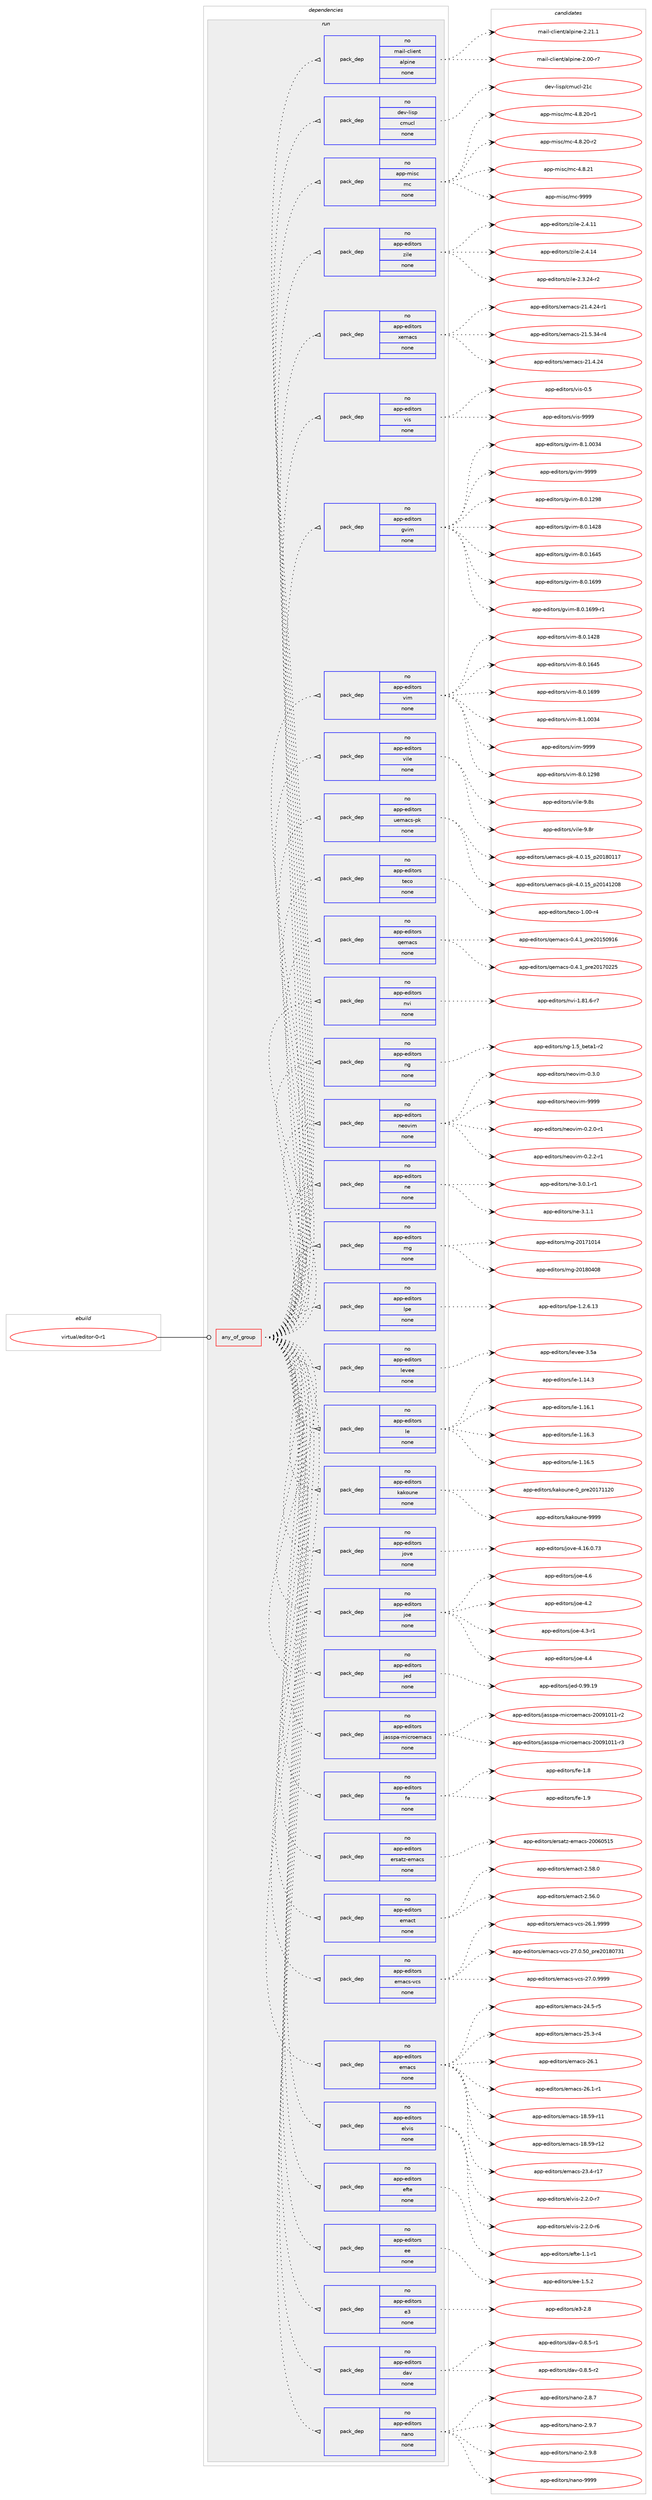 digraph prolog {

# *************
# Graph options
# *************

newrank=true;
concentrate=true;
compound=true;
graph [rankdir=LR,fontname=Helvetica,fontsize=10,ranksep=1.5];#, ranksep=2.5, nodesep=0.2];
edge  [arrowhead=vee];
node  [fontname=Helvetica,fontsize=10];

# **********
# The ebuild
# **********

subgraph cluster_leftcol {
color=gray;
rank=same;
label=<<i>ebuild</i>>;
id [label="virtual/editor-0-r1", color=red, width=4, href="../virtual/editor-0-r1.svg"];
}

# ****************
# The dependencies
# ****************

subgraph cluster_midcol {
color=gray;
label=<<i>dependencies</i>>;
subgraph cluster_compile {
fillcolor="#eeeeee";
style=filled;
label=<<i>compile</i>>;
}
subgraph cluster_compileandrun {
fillcolor="#eeeeee";
style=filled;
label=<<i>compile and run</i>>;
}
subgraph cluster_run {
fillcolor="#eeeeee";
style=filled;
label=<<i>run</i>>;
subgraph any51 {
dependency3139 [label=<<TABLE BORDER="0" CELLBORDER="1" CELLSPACING="0" CELLPADDING="4"><TR><TD CELLPADDING="10">any_of_group</TD></TR></TABLE>>, shape=none, color=red];subgraph pack2599 {
dependency3140 [label=<<TABLE BORDER="0" CELLBORDER="1" CELLSPACING="0" CELLPADDING="4" WIDTH="220"><TR><TD ROWSPAN="6" CELLPADDING="30">pack_dep</TD></TR><TR><TD WIDTH="110">no</TD></TR><TR><TD>app-editors</TD></TR><TR><TD>nano</TD></TR><TR><TD>none</TD></TR><TR><TD></TD></TR></TABLE>>, shape=none, color=blue];
}
dependency3139:e -> dependency3140:w [weight=20,style="dotted",arrowhead="oinv"];
subgraph pack2600 {
dependency3141 [label=<<TABLE BORDER="0" CELLBORDER="1" CELLSPACING="0" CELLPADDING="4" WIDTH="220"><TR><TD ROWSPAN="6" CELLPADDING="30">pack_dep</TD></TR><TR><TD WIDTH="110">no</TD></TR><TR><TD>app-editors</TD></TR><TR><TD>dav</TD></TR><TR><TD>none</TD></TR><TR><TD></TD></TR></TABLE>>, shape=none, color=blue];
}
dependency3139:e -> dependency3141:w [weight=20,style="dotted",arrowhead="oinv"];
subgraph pack2601 {
dependency3142 [label=<<TABLE BORDER="0" CELLBORDER="1" CELLSPACING="0" CELLPADDING="4" WIDTH="220"><TR><TD ROWSPAN="6" CELLPADDING="30">pack_dep</TD></TR><TR><TD WIDTH="110">no</TD></TR><TR><TD>app-editors</TD></TR><TR><TD>e3</TD></TR><TR><TD>none</TD></TR><TR><TD></TD></TR></TABLE>>, shape=none, color=blue];
}
dependency3139:e -> dependency3142:w [weight=20,style="dotted",arrowhead="oinv"];
subgraph pack2602 {
dependency3143 [label=<<TABLE BORDER="0" CELLBORDER="1" CELLSPACING="0" CELLPADDING="4" WIDTH="220"><TR><TD ROWSPAN="6" CELLPADDING="30">pack_dep</TD></TR><TR><TD WIDTH="110">no</TD></TR><TR><TD>app-editors</TD></TR><TR><TD>ee</TD></TR><TR><TD>none</TD></TR><TR><TD></TD></TR></TABLE>>, shape=none, color=blue];
}
dependency3139:e -> dependency3143:w [weight=20,style="dotted",arrowhead="oinv"];
subgraph pack2603 {
dependency3144 [label=<<TABLE BORDER="0" CELLBORDER="1" CELLSPACING="0" CELLPADDING="4" WIDTH="220"><TR><TD ROWSPAN="6" CELLPADDING="30">pack_dep</TD></TR><TR><TD WIDTH="110">no</TD></TR><TR><TD>app-editors</TD></TR><TR><TD>efte</TD></TR><TR><TD>none</TD></TR><TR><TD></TD></TR></TABLE>>, shape=none, color=blue];
}
dependency3139:e -> dependency3144:w [weight=20,style="dotted",arrowhead="oinv"];
subgraph pack2604 {
dependency3145 [label=<<TABLE BORDER="0" CELLBORDER="1" CELLSPACING="0" CELLPADDING="4" WIDTH="220"><TR><TD ROWSPAN="6" CELLPADDING="30">pack_dep</TD></TR><TR><TD WIDTH="110">no</TD></TR><TR><TD>app-editors</TD></TR><TR><TD>elvis</TD></TR><TR><TD>none</TD></TR><TR><TD></TD></TR></TABLE>>, shape=none, color=blue];
}
dependency3139:e -> dependency3145:w [weight=20,style="dotted",arrowhead="oinv"];
subgraph pack2605 {
dependency3146 [label=<<TABLE BORDER="0" CELLBORDER="1" CELLSPACING="0" CELLPADDING="4" WIDTH="220"><TR><TD ROWSPAN="6" CELLPADDING="30">pack_dep</TD></TR><TR><TD WIDTH="110">no</TD></TR><TR><TD>app-editors</TD></TR><TR><TD>emacs</TD></TR><TR><TD>none</TD></TR><TR><TD></TD></TR></TABLE>>, shape=none, color=blue];
}
dependency3139:e -> dependency3146:w [weight=20,style="dotted",arrowhead="oinv"];
subgraph pack2606 {
dependency3147 [label=<<TABLE BORDER="0" CELLBORDER="1" CELLSPACING="0" CELLPADDING="4" WIDTH="220"><TR><TD ROWSPAN="6" CELLPADDING="30">pack_dep</TD></TR><TR><TD WIDTH="110">no</TD></TR><TR><TD>app-editors</TD></TR><TR><TD>emacs-vcs</TD></TR><TR><TD>none</TD></TR><TR><TD></TD></TR></TABLE>>, shape=none, color=blue];
}
dependency3139:e -> dependency3147:w [weight=20,style="dotted",arrowhead="oinv"];
subgraph pack2607 {
dependency3148 [label=<<TABLE BORDER="0" CELLBORDER="1" CELLSPACING="0" CELLPADDING="4" WIDTH="220"><TR><TD ROWSPAN="6" CELLPADDING="30">pack_dep</TD></TR><TR><TD WIDTH="110">no</TD></TR><TR><TD>app-editors</TD></TR><TR><TD>emact</TD></TR><TR><TD>none</TD></TR><TR><TD></TD></TR></TABLE>>, shape=none, color=blue];
}
dependency3139:e -> dependency3148:w [weight=20,style="dotted",arrowhead="oinv"];
subgraph pack2608 {
dependency3149 [label=<<TABLE BORDER="0" CELLBORDER="1" CELLSPACING="0" CELLPADDING="4" WIDTH="220"><TR><TD ROWSPAN="6" CELLPADDING="30">pack_dep</TD></TR><TR><TD WIDTH="110">no</TD></TR><TR><TD>app-editors</TD></TR><TR><TD>ersatz-emacs</TD></TR><TR><TD>none</TD></TR><TR><TD></TD></TR></TABLE>>, shape=none, color=blue];
}
dependency3139:e -> dependency3149:w [weight=20,style="dotted",arrowhead="oinv"];
subgraph pack2609 {
dependency3150 [label=<<TABLE BORDER="0" CELLBORDER="1" CELLSPACING="0" CELLPADDING="4" WIDTH="220"><TR><TD ROWSPAN="6" CELLPADDING="30">pack_dep</TD></TR><TR><TD WIDTH="110">no</TD></TR><TR><TD>app-editors</TD></TR><TR><TD>fe</TD></TR><TR><TD>none</TD></TR><TR><TD></TD></TR></TABLE>>, shape=none, color=blue];
}
dependency3139:e -> dependency3150:w [weight=20,style="dotted",arrowhead="oinv"];
subgraph pack2610 {
dependency3151 [label=<<TABLE BORDER="0" CELLBORDER="1" CELLSPACING="0" CELLPADDING="4" WIDTH="220"><TR><TD ROWSPAN="6" CELLPADDING="30">pack_dep</TD></TR><TR><TD WIDTH="110">no</TD></TR><TR><TD>app-editors</TD></TR><TR><TD>jasspa-microemacs</TD></TR><TR><TD>none</TD></TR><TR><TD></TD></TR></TABLE>>, shape=none, color=blue];
}
dependency3139:e -> dependency3151:w [weight=20,style="dotted",arrowhead="oinv"];
subgraph pack2611 {
dependency3152 [label=<<TABLE BORDER="0" CELLBORDER="1" CELLSPACING="0" CELLPADDING="4" WIDTH="220"><TR><TD ROWSPAN="6" CELLPADDING="30">pack_dep</TD></TR><TR><TD WIDTH="110">no</TD></TR><TR><TD>app-editors</TD></TR><TR><TD>jed</TD></TR><TR><TD>none</TD></TR><TR><TD></TD></TR></TABLE>>, shape=none, color=blue];
}
dependency3139:e -> dependency3152:w [weight=20,style="dotted",arrowhead="oinv"];
subgraph pack2612 {
dependency3153 [label=<<TABLE BORDER="0" CELLBORDER="1" CELLSPACING="0" CELLPADDING="4" WIDTH="220"><TR><TD ROWSPAN="6" CELLPADDING="30">pack_dep</TD></TR><TR><TD WIDTH="110">no</TD></TR><TR><TD>app-editors</TD></TR><TR><TD>joe</TD></TR><TR><TD>none</TD></TR><TR><TD></TD></TR></TABLE>>, shape=none, color=blue];
}
dependency3139:e -> dependency3153:w [weight=20,style="dotted",arrowhead="oinv"];
subgraph pack2613 {
dependency3154 [label=<<TABLE BORDER="0" CELLBORDER="1" CELLSPACING="0" CELLPADDING="4" WIDTH="220"><TR><TD ROWSPAN="6" CELLPADDING="30">pack_dep</TD></TR><TR><TD WIDTH="110">no</TD></TR><TR><TD>app-editors</TD></TR><TR><TD>jove</TD></TR><TR><TD>none</TD></TR><TR><TD></TD></TR></TABLE>>, shape=none, color=blue];
}
dependency3139:e -> dependency3154:w [weight=20,style="dotted",arrowhead="oinv"];
subgraph pack2614 {
dependency3155 [label=<<TABLE BORDER="0" CELLBORDER="1" CELLSPACING="0" CELLPADDING="4" WIDTH="220"><TR><TD ROWSPAN="6" CELLPADDING="30">pack_dep</TD></TR><TR><TD WIDTH="110">no</TD></TR><TR><TD>app-editors</TD></TR><TR><TD>kakoune</TD></TR><TR><TD>none</TD></TR><TR><TD></TD></TR></TABLE>>, shape=none, color=blue];
}
dependency3139:e -> dependency3155:w [weight=20,style="dotted",arrowhead="oinv"];
subgraph pack2615 {
dependency3156 [label=<<TABLE BORDER="0" CELLBORDER="1" CELLSPACING="0" CELLPADDING="4" WIDTH="220"><TR><TD ROWSPAN="6" CELLPADDING="30">pack_dep</TD></TR><TR><TD WIDTH="110">no</TD></TR><TR><TD>app-editors</TD></TR><TR><TD>le</TD></TR><TR><TD>none</TD></TR><TR><TD></TD></TR></TABLE>>, shape=none, color=blue];
}
dependency3139:e -> dependency3156:w [weight=20,style="dotted",arrowhead="oinv"];
subgraph pack2616 {
dependency3157 [label=<<TABLE BORDER="0" CELLBORDER="1" CELLSPACING="0" CELLPADDING="4" WIDTH="220"><TR><TD ROWSPAN="6" CELLPADDING="30">pack_dep</TD></TR><TR><TD WIDTH="110">no</TD></TR><TR><TD>app-editors</TD></TR><TR><TD>levee</TD></TR><TR><TD>none</TD></TR><TR><TD></TD></TR></TABLE>>, shape=none, color=blue];
}
dependency3139:e -> dependency3157:w [weight=20,style="dotted",arrowhead="oinv"];
subgraph pack2617 {
dependency3158 [label=<<TABLE BORDER="0" CELLBORDER="1" CELLSPACING="0" CELLPADDING="4" WIDTH="220"><TR><TD ROWSPAN="6" CELLPADDING="30">pack_dep</TD></TR><TR><TD WIDTH="110">no</TD></TR><TR><TD>app-editors</TD></TR><TR><TD>lpe</TD></TR><TR><TD>none</TD></TR><TR><TD></TD></TR></TABLE>>, shape=none, color=blue];
}
dependency3139:e -> dependency3158:w [weight=20,style="dotted",arrowhead="oinv"];
subgraph pack2618 {
dependency3159 [label=<<TABLE BORDER="0" CELLBORDER="1" CELLSPACING="0" CELLPADDING="4" WIDTH="220"><TR><TD ROWSPAN="6" CELLPADDING="30">pack_dep</TD></TR><TR><TD WIDTH="110">no</TD></TR><TR><TD>app-editors</TD></TR><TR><TD>mg</TD></TR><TR><TD>none</TD></TR><TR><TD></TD></TR></TABLE>>, shape=none, color=blue];
}
dependency3139:e -> dependency3159:w [weight=20,style="dotted",arrowhead="oinv"];
subgraph pack2619 {
dependency3160 [label=<<TABLE BORDER="0" CELLBORDER="1" CELLSPACING="0" CELLPADDING="4" WIDTH="220"><TR><TD ROWSPAN="6" CELLPADDING="30">pack_dep</TD></TR><TR><TD WIDTH="110">no</TD></TR><TR><TD>app-editors</TD></TR><TR><TD>ne</TD></TR><TR><TD>none</TD></TR><TR><TD></TD></TR></TABLE>>, shape=none, color=blue];
}
dependency3139:e -> dependency3160:w [weight=20,style="dotted",arrowhead="oinv"];
subgraph pack2620 {
dependency3161 [label=<<TABLE BORDER="0" CELLBORDER="1" CELLSPACING="0" CELLPADDING="4" WIDTH="220"><TR><TD ROWSPAN="6" CELLPADDING="30">pack_dep</TD></TR><TR><TD WIDTH="110">no</TD></TR><TR><TD>app-editors</TD></TR><TR><TD>neovim</TD></TR><TR><TD>none</TD></TR><TR><TD></TD></TR></TABLE>>, shape=none, color=blue];
}
dependency3139:e -> dependency3161:w [weight=20,style="dotted",arrowhead="oinv"];
subgraph pack2621 {
dependency3162 [label=<<TABLE BORDER="0" CELLBORDER="1" CELLSPACING="0" CELLPADDING="4" WIDTH="220"><TR><TD ROWSPAN="6" CELLPADDING="30">pack_dep</TD></TR><TR><TD WIDTH="110">no</TD></TR><TR><TD>app-editors</TD></TR><TR><TD>ng</TD></TR><TR><TD>none</TD></TR><TR><TD></TD></TR></TABLE>>, shape=none, color=blue];
}
dependency3139:e -> dependency3162:w [weight=20,style="dotted",arrowhead="oinv"];
subgraph pack2622 {
dependency3163 [label=<<TABLE BORDER="0" CELLBORDER="1" CELLSPACING="0" CELLPADDING="4" WIDTH="220"><TR><TD ROWSPAN="6" CELLPADDING="30">pack_dep</TD></TR><TR><TD WIDTH="110">no</TD></TR><TR><TD>app-editors</TD></TR><TR><TD>nvi</TD></TR><TR><TD>none</TD></TR><TR><TD></TD></TR></TABLE>>, shape=none, color=blue];
}
dependency3139:e -> dependency3163:w [weight=20,style="dotted",arrowhead="oinv"];
subgraph pack2623 {
dependency3164 [label=<<TABLE BORDER="0" CELLBORDER="1" CELLSPACING="0" CELLPADDING="4" WIDTH="220"><TR><TD ROWSPAN="6" CELLPADDING="30">pack_dep</TD></TR><TR><TD WIDTH="110">no</TD></TR><TR><TD>app-editors</TD></TR><TR><TD>qemacs</TD></TR><TR><TD>none</TD></TR><TR><TD></TD></TR></TABLE>>, shape=none, color=blue];
}
dependency3139:e -> dependency3164:w [weight=20,style="dotted",arrowhead="oinv"];
subgraph pack2624 {
dependency3165 [label=<<TABLE BORDER="0" CELLBORDER="1" CELLSPACING="0" CELLPADDING="4" WIDTH="220"><TR><TD ROWSPAN="6" CELLPADDING="30">pack_dep</TD></TR><TR><TD WIDTH="110">no</TD></TR><TR><TD>app-editors</TD></TR><TR><TD>teco</TD></TR><TR><TD>none</TD></TR><TR><TD></TD></TR></TABLE>>, shape=none, color=blue];
}
dependency3139:e -> dependency3165:w [weight=20,style="dotted",arrowhead="oinv"];
subgraph pack2625 {
dependency3166 [label=<<TABLE BORDER="0" CELLBORDER="1" CELLSPACING="0" CELLPADDING="4" WIDTH="220"><TR><TD ROWSPAN="6" CELLPADDING="30">pack_dep</TD></TR><TR><TD WIDTH="110">no</TD></TR><TR><TD>app-editors</TD></TR><TR><TD>uemacs-pk</TD></TR><TR><TD>none</TD></TR><TR><TD></TD></TR></TABLE>>, shape=none, color=blue];
}
dependency3139:e -> dependency3166:w [weight=20,style="dotted",arrowhead="oinv"];
subgraph pack2626 {
dependency3167 [label=<<TABLE BORDER="0" CELLBORDER="1" CELLSPACING="0" CELLPADDING="4" WIDTH="220"><TR><TD ROWSPAN="6" CELLPADDING="30">pack_dep</TD></TR><TR><TD WIDTH="110">no</TD></TR><TR><TD>app-editors</TD></TR><TR><TD>vile</TD></TR><TR><TD>none</TD></TR><TR><TD></TD></TR></TABLE>>, shape=none, color=blue];
}
dependency3139:e -> dependency3167:w [weight=20,style="dotted",arrowhead="oinv"];
subgraph pack2627 {
dependency3168 [label=<<TABLE BORDER="0" CELLBORDER="1" CELLSPACING="0" CELLPADDING="4" WIDTH="220"><TR><TD ROWSPAN="6" CELLPADDING="30">pack_dep</TD></TR><TR><TD WIDTH="110">no</TD></TR><TR><TD>app-editors</TD></TR><TR><TD>vim</TD></TR><TR><TD>none</TD></TR><TR><TD></TD></TR></TABLE>>, shape=none, color=blue];
}
dependency3139:e -> dependency3168:w [weight=20,style="dotted",arrowhead="oinv"];
subgraph pack2628 {
dependency3169 [label=<<TABLE BORDER="0" CELLBORDER="1" CELLSPACING="0" CELLPADDING="4" WIDTH="220"><TR><TD ROWSPAN="6" CELLPADDING="30">pack_dep</TD></TR><TR><TD WIDTH="110">no</TD></TR><TR><TD>app-editors</TD></TR><TR><TD>gvim</TD></TR><TR><TD>none</TD></TR><TR><TD></TD></TR></TABLE>>, shape=none, color=blue];
}
dependency3139:e -> dependency3169:w [weight=20,style="dotted",arrowhead="oinv"];
subgraph pack2629 {
dependency3170 [label=<<TABLE BORDER="0" CELLBORDER="1" CELLSPACING="0" CELLPADDING="4" WIDTH="220"><TR><TD ROWSPAN="6" CELLPADDING="30">pack_dep</TD></TR><TR><TD WIDTH="110">no</TD></TR><TR><TD>app-editors</TD></TR><TR><TD>vis</TD></TR><TR><TD>none</TD></TR><TR><TD></TD></TR></TABLE>>, shape=none, color=blue];
}
dependency3139:e -> dependency3170:w [weight=20,style="dotted",arrowhead="oinv"];
subgraph pack2630 {
dependency3171 [label=<<TABLE BORDER="0" CELLBORDER="1" CELLSPACING="0" CELLPADDING="4" WIDTH="220"><TR><TD ROWSPAN="6" CELLPADDING="30">pack_dep</TD></TR><TR><TD WIDTH="110">no</TD></TR><TR><TD>app-editors</TD></TR><TR><TD>xemacs</TD></TR><TR><TD>none</TD></TR><TR><TD></TD></TR></TABLE>>, shape=none, color=blue];
}
dependency3139:e -> dependency3171:w [weight=20,style="dotted",arrowhead="oinv"];
subgraph pack2631 {
dependency3172 [label=<<TABLE BORDER="0" CELLBORDER="1" CELLSPACING="0" CELLPADDING="4" WIDTH="220"><TR><TD ROWSPAN="6" CELLPADDING="30">pack_dep</TD></TR><TR><TD WIDTH="110">no</TD></TR><TR><TD>app-editors</TD></TR><TR><TD>zile</TD></TR><TR><TD>none</TD></TR><TR><TD></TD></TR></TABLE>>, shape=none, color=blue];
}
dependency3139:e -> dependency3172:w [weight=20,style="dotted",arrowhead="oinv"];
subgraph pack2632 {
dependency3173 [label=<<TABLE BORDER="0" CELLBORDER="1" CELLSPACING="0" CELLPADDING="4" WIDTH="220"><TR><TD ROWSPAN="6" CELLPADDING="30">pack_dep</TD></TR><TR><TD WIDTH="110">no</TD></TR><TR><TD>app-misc</TD></TR><TR><TD>mc</TD></TR><TR><TD>none</TD></TR><TR><TD></TD></TR></TABLE>>, shape=none, color=blue];
}
dependency3139:e -> dependency3173:w [weight=20,style="dotted",arrowhead="oinv"];
subgraph pack2633 {
dependency3174 [label=<<TABLE BORDER="0" CELLBORDER="1" CELLSPACING="0" CELLPADDING="4" WIDTH="220"><TR><TD ROWSPAN="6" CELLPADDING="30">pack_dep</TD></TR><TR><TD WIDTH="110">no</TD></TR><TR><TD>dev-lisp</TD></TR><TR><TD>cmucl</TD></TR><TR><TD>none</TD></TR><TR><TD></TD></TR></TABLE>>, shape=none, color=blue];
}
dependency3139:e -> dependency3174:w [weight=20,style="dotted",arrowhead="oinv"];
subgraph pack2634 {
dependency3175 [label=<<TABLE BORDER="0" CELLBORDER="1" CELLSPACING="0" CELLPADDING="4" WIDTH="220"><TR><TD ROWSPAN="6" CELLPADDING="30">pack_dep</TD></TR><TR><TD WIDTH="110">no</TD></TR><TR><TD>mail-client</TD></TR><TR><TD>alpine</TD></TR><TR><TD>none</TD></TR><TR><TD></TD></TR></TABLE>>, shape=none, color=blue];
}
dependency3139:e -> dependency3175:w [weight=20,style="dotted",arrowhead="oinv"];
}
id:e -> dependency3139:w [weight=20,style="solid",arrowhead="odot"];
}
}

# **************
# The candidates
# **************

subgraph cluster_choices {
rank=same;
color=gray;
label=<<i>candidates</i>>;

subgraph choice2599 {
color=black;
nodesep=1;
choice97112112451011001051161111141154711097110111455046564655 [label="app-editors/nano-2.8.7", color=red, width=4,href="../app-editors/nano-2.8.7.svg"];
choice97112112451011001051161111141154711097110111455046574655 [label="app-editors/nano-2.9.7", color=red, width=4,href="../app-editors/nano-2.9.7.svg"];
choice97112112451011001051161111141154711097110111455046574656 [label="app-editors/nano-2.9.8", color=red, width=4,href="../app-editors/nano-2.9.8.svg"];
choice971121124510110010511611111411547110971101114557575757 [label="app-editors/nano-9999", color=red, width=4,href="../app-editors/nano-9999.svg"];
dependency3140:e -> choice97112112451011001051161111141154711097110111455046564655:w [style=dotted,weight="100"];
dependency3140:e -> choice97112112451011001051161111141154711097110111455046574655:w [style=dotted,weight="100"];
dependency3140:e -> choice97112112451011001051161111141154711097110111455046574656:w [style=dotted,weight="100"];
dependency3140:e -> choice971121124510110010511611111411547110971101114557575757:w [style=dotted,weight="100"];
}
subgraph choice2600 {
color=black;
nodesep=1;
choice971121124510110010511611111411547100971184548465646534511449 [label="app-editors/dav-0.8.5-r1", color=red, width=4,href="../app-editors/dav-0.8.5-r1.svg"];
choice971121124510110010511611111411547100971184548465646534511450 [label="app-editors/dav-0.8.5-r2", color=red, width=4,href="../app-editors/dav-0.8.5-r2.svg"];
dependency3141:e -> choice971121124510110010511611111411547100971184548465646534511449:w [style=dotted,weight="100"];
dependency3141:e -> choice971121124510110010511611111411547100971184548465646534511450:w [style=dotted,weight="100"];
}
subgraph choice2601 {
color=black;
nodesep=1;
choice9711211245101100105116111114115471015145504656 [label="app-editors/e3-2.8", color=red, width=4,href="../app-editors/e3-2.8.svg"];
dependency3142:e -> choice9711211245101100105116111114115471015145504656:w [style=dotted,weight="100"];
}
subgraph choice2602 {
color=black;
nodesep=1;
choice971121124510110010511611111411547101101454946534650 [label="app-editors/ee-1.5.2", color=red, width=4,href="../app-editors/ee-1.5.2.svg"];
dependency3143:e -> choice971121124510110010511611111411547101101454946534650:w [style=dotted,weight="100"];
}
subgraph choice2603 {
color=black;
nodesep=1;
choice971121124510110010511611111411547101102116101454946494511449 [label="app-editors/efte-1.1-r1", color=red, width=4,href="../app-editors/efte-1.1-r1.svg"];
dependency3144:e -> choice971121124510110010511611111411547101102116101454946494511449:w [style=dotted,weight="100"];
}
subgraph choice2604 {
color=black;
nodesep=1;
choice9711211245101100105116111114115471011081181051154550465046484511454 [label="app-editors/elvis-2.2.0-r6", color=red, width=4,href="../app-editors/elvis-2.2.0-r6.svg"];
choice9711211245101100105116111114115471011081181051154550465046484511455 [label="app-editors/elvis-2.2.0-r7", color=red, width=4,href="../app-editors/elvis-2.2.0-r7.svg"];
dependency3145:e -> choice9711211245101100105116111114115471011081181051154550465046484511454:w [style=dotted,weight="100"];
dependency3145:e -> choice9711211245101100105116111114115471011081181051154550465046484511455:w [style=dotted,weight="100"];
}
subgraph choice2605 {
color=black;
nodesep=1;
choice9711211245101100105116111114115471011099799115454956465357451144949 [label="app-editors/emacs-18.59-r11", color=red, width=4,href="../app-editors/emacs-18.59-r11.svg"];
choice9711211245101100105116111114115471011099799115454956465357451144950 [label="app-editors/emacs-18.59-r12", color=red, width=4,href="../app-editors/emacs-18.59-r12.svg"];
choice97112112451011001051161111141154710110997991154550514652451144955 [label="app-editors/emacs-23.4-r17", color=red, width=4,href="../app-editors/emacs-23.4-r17.svg"];
choice971121124510110010511611111411547101109979911545505246534511453 [label="app-editors/emacs-24.5-r5", color=red, width=4,href="../app-editors/emacs-24.5-r5.svg"];
choice971121124510110010511611111411547101109979911545505346514511452 [label="app-editors/emacs-25.3-r4", color=red, width=4,href="../app-editors/emacs-25.3-r4.svg"];
choice97112112451011001051161111141154710110997991154550544649 [label="app-editors/emacs-26.1", color=red, width=4,href="../app-editors/emacs-26.1.svg"];
choice971121124510110010511611111411547101109979911545505446494511449 [label="app-editors/emacs-26.1-r1", color=red, width=4,href="../app-editors/emacs-26.1-r1.svg"];
dependency3146:e -> choice9711211245101100105116111114115471011099799115454956465357451144949:w [style=dotted,weight="100"];
dependency3146:e -> choice9711211245101100105116111114115471011099799115454956465357451144950:w [style=dotted,weight="100"];
dependency3146:e -> choice97112112451011001051161111141154710110997991154550514652451144955:w [style=dotted,weight="100"];
dependency3146:e -> choice971121124510110010511611111411547101109979911545505246534511453:w [style=dotted,weight="100"];
dependency3146:e -> choice971121124510110010511611111411547101109979911545505346514511452:w [style=dotted,weight="100"];
dependency3146:e -> choice97112112451011001051161111141154710110997991154550544649:w [style=dotted,weight="100"];
dependency3146:e -> choice971121124510110010511611111411547101109979911545505446494511449:w [style=dotted,weight="100"];
}
subgraph choice2606 {
color=black;
nodesep=1;
choice9711211245101100105116111114115471011099799115451189911545505446494657575757 [label="app-editors/emacs-vcs-26.1.9999", color=red, width=4,href="../app-editors/emacs-vcs-26.1.9999.svg"];
choice971121124510110010511611111411547101109979911545118991154550554648465348951121141015048495648555149 [label="app-editors/emacs-vcs-27.0.50_pre20180731", color=red, width=4,href="../app-editors/emacs-vcs-27.0.50_pre20180731.svg"];
choice9711211245101100105116111114115471011099799115451189911545505546484657575757 [label="app-editors/emacs-vcs-27.0.9999", color=red, width=4,href="../app-editors/emacs-vcs-27.0.9999.svg"];
dependency3147:e -> choice9711211245101100105116111114115471011099799115451189911545505446494657575757:w [style=dotted,weight="100"];
dependency3147:e -> choice971121124510110010511611111411547101109979911545118991154550554648465348951121141015048495648555149:w [style=dotted,weight="100"];
dependency3147:e -> choice9711211245101100105116111114115471011099799115451189911545505546484657575757:w [style=dotted,weight="100"];
}
subgraph choice2607 {
color=black;
nodesep=1;
choice971121124510110010511611111411547101109979911645504653544648 [label="app-editors/emact-2.56.0", color=red, width=4,href="../app-editors/emact-2.56.0.svg"];
choice971121124510110010511611111411547101109979911645504653564648 [label="app-editors/emact-2.58.0", color=red, width=4,href="../app-editors/emact-2.58.0.svg"];
dependency3148:e -> choice971121124510110010511611111411547101109979911645504653544648:w [style=dotted,weight="100"];
dependency3148:e -> choice971121124510110010511611111411547101109979911645504653564648:w [style=dotted,weight="100"];
}
subgraph choice2608 {
color=black;
nodesep=1;
choice97112112451011001051161111141154710111411597116122451011099799115455048485448534953 [label="app-editors/ersatz-emacs-20060515", color=red, width=4,href="../app-editors/ersatz-emacs-20060515.svg"];
dependency3149:e -> choice97112112451011001051161111141154710111411597116122451011099799115455048485448534953:w [style=dotted,weight="100"];
}
subgraph choice2609 {
color=black;
nodesep=1;
choice97112112451011001051161111141154710210145494656 [label="app-editors/fe-1.8", color=red, width=4,href="../app-editors/fe-1.8.svg"];
choice97112112451011001051161111141154710210145494657 [label="app-editors/fe-1.9", color=red, width=4,href="../app-editors/fe-1.9.svg"];
dependency3150:e -> choice97112112451011001051161111141154710210145494656:w [style=dotted,weight="100"];
dependency3150:e -> choice97112112451011001051161111141154710210145494657:w [style=dotted,weight="100"];
}
subgraph choice2610 {
color=black;
nodesep=1;
choice9711211245101100105116111114115471069711511511297451091059911411110110997991154550484857494849494511450 [label="app-editors/jasspa-microemacs-20091011-r2", color=red, width=4,href="../app-editors/jasspa-microemacs-20091011-r2.svg"];
choice9711211245101100105116111114115471069711511511297451091059911411110110997991154550484857494849494511451 [label="app-editors/jasspa-microemacs-20091011-r3", color=red, width=4,href="../app-editors/jasspa-microemacs-20091011-r3.svg"];
dependency3151:e -> choice9711211245101100105116111114115471069711511511297451091059911411110110997991154550484857494849494511450:w [style=dotted,weight="100"];
dependency3151:e -> choice9711211245101100105116111114115471069711511511297451091059911411110110997991154550484857494849494511451:w [style=dotted,weight="100"];
}
subgraph choice2611 {
color=black;
nodesep=1;
choice9711211245101100105116111114115471061011004548465757464957 [label="app-editors/jed-0.99.19", color=red, width=4,href="../app-editors/jed-0.99.19.svg"];
dependency3152:e -> choice9711211245101100105116111114115471061011004548465757464957:w [style=dotted,weight="100"];
}
subgraph choice2612 {
color=black;
nodesep=1;
choice97112112451011001051161111141154710611110145524650 [label="app-editors/joe-4.2", color=red, width=4,href="../app-editors/joe-4.2.svg"];
choice971121124510110010511611111411547106111101455246514511449 [label="app-editors/joe-4.3-r1", color=red, width=4,href="../app-editors/joe-4.3-r1.svg"];
choice97112112451011001051161111141154710611110145524652 [label="app-editors/joe-4.4", color=red, width=4,href="../app-editors/joe-4.4.svg"];
choice97112112451011001051161111141154710611110145524654 [label="app-editors/joe-4.6", color=red, width=4,href="../app-editors/joe-4.6.svg"];
dependency3153:e -> choice97112112451011001051161111141154710611110145524650:w [style=dotted,weight="100"];
dependency3153:e -> choice971121124510110010511611111411547106111101455246514511449:w [style=dotted,weight="100"];
dependency3153:e -> choice97112112451011001051161111141154710611110145524652:w [style=dotted,weight="100"];
dependency3153:e -> choice97112112451011001051161111141154710611110145524654:w [style=dotted,weight="100"];
}
subgraph choice2613 {
color=black;
nodesep=1;
choice97112112451011001051161111141154710611111810145524649544648465551 [label="app-editors/jove-4.16.0.73", color=red, width=4,href="../app-editors/jove-4.16.0.73.svg"];
dependency3154:e -> choice97112112451011001051161111141154710611111810145524649544648465551:w [style=dotted,weight="100"];
}
subgraph choice2614 {
color=black;
nodesep=1;
choice971121124510110010511611111411547107971071111171101014548951121141015048495549495048 [label="app-editors/kakoune-0_pre20171120", color=red, width=4,href="../app-editors/kakoune-0_pre20171120.svg"];
choice971121124510110010511611111411547107971071111171101014557575757 [label="app-editors/kakoune-9999", color=red, width=4,href="../app-editors/kakoune-9999.svg"];
dependency3155:e -> choice971121124510110010511611111411547107971071111171101014548951121141015048495549495048:w [style=dotted,weight="100"];
dependency3155:e -> choice971121124510110010511611111411547107971071111171101014557575757:w [style=dotted,weight="100"];
}
subgraph choice2615 {
color=black;
nodesep=1;
choice97112112451011001051161111141154710810145494649524651 [label="app-editors/le-1.14.3", color=red, width=4,href="../app-editors/le-1.14.3.svg"];
choice97112112451011001051161111141154710810145494649544649 [label="app-editors/le-1.16.1", color=red, width=4,href="../app-editors/le-1.16.1.svg"];
choice97112112451011001051161111141154710810145494649544651 [label="app-editors/le-1.16.3", color=red, width=4,href="../app-editors/le-1.16.3.svg"];
choice97112112451011001051161111141154710810145494649544653 [label="app-editors/le-1.16.5", color=red, width=4,href="../app-editors/le-1.16.5.svg"];
dependency3156:e -> choice97112112451011001051161111141154710810145494649524651:w [style=dotted,weight="100"];
dependency3156:e -> choice97112112451011001051161111141154710810145494649544649:w [style=dotted,weight="100"];
dependency3156:e -> choice97112112451011001051161111141154710810145494649544651:w [style=dotted,weight="100"];
dependency3156:e -> choice97112112451011001051161111141154710810145494649544653:w [style=dotted,weight="100"];
}
subgraph choice2616 {
color=black;
nodesep=1;
choice9711211245101100105116111114115471081011181011014551465397 [label="app-editors/levee-3.5a", color=red, width=4,href="../app-editors/levee-3.5a.svg"];
dependency3157:e -> choice9711211245101100105116111114115471081011181011014551465397:w [style=dotted,weight="100"];
}
subgraph choice2617 {
color=black;
nodesep=1;
choice971121124510110010511611111411547108112101454946504654464951 [label="app-editors/lpe-1.2.6.13", color=red, width=4,href="../app-editors/lpe-1.2.6.13.svg"];
dependency3158:e -> choice971121124510110010511611111411547108112101454946504654464951:w [style=dotted,weight="100"];
}
subgraph choice2618 {
color=black;
nodesep=1;
choice971121124510110010511611111411547109103455048495549484952 [label="app-editors/mg-20171014", color=red, width=4,href="../app-editors/mg-20171014.svg"];
choice971121124510110010511611111411547109103455048495648524856 [label="app-editors/mg-20180408", color=red, width=4,href="../app-editors/mg-20180408.svg"];
dependency3159:e -> choice971121124510110010511611111411547109103455048495549484952:w [style=dotted,weight="100"];
dependency3159:e -> choice971121124510110010511611111411547109103455048495648524856:w [style=dotted,weight="100"];
}
subgraph choice2619 {
color=black;
nodesep=1;
choice9711211245101100105116111114115471101014551464846494511449 [label="app-editors/ne-3.0.1-r1", color=red, width=4,href="../app-editors/ne-3.0.1-r1.svg"];
choice971121124510110010511611111411547110101455146494649 [label="app-editors/ne-3.1.1", color=red, width=4,href="../app-editors/ne-3.1.1.svg"];
dependency3160:e -> choice9711211245101100105116111114115471101014551464846494511449:w [style=dotted,weight="100"];
dependency3160:e -> choice971121124510110010511611111411547110101455146494649:w [style=dotted,weight="100"];
}
subgraph choice2620 {
color=black;
nodesep=1;
choice9711211245101100105116111114115471101011111181051094548465046484511449 [label="app-editors/neovim-0.2.0-r1", color=red, width=4,href="../app-editors/neovim-0.2.0-r1.svg"];
choice9711211245101100105116111114115471101011111181051094548465046504511449 [label="app-editors/neovim-0.2.2-r1", color=red, width=4,href="../app-editors/neovim-0.2.2-r1.svg"];
choice971121124510110010511611111411547110101111118105109454846514648 [label="app-editors/neovim-0.3.0", color=red, width=4,href="../app-editors/neovim-0.3.0.svg"];
choice9711211245101100105116111114115471101011111181051094557575757 [label="app-editors/neovim-9999", color=red, width=4,href="../app-editors/neovim-9999.svg"];
dependency3161:e -> choice9711211245101100105116111114115471101011111181051094548465046484511449:w [style=dotted,weight="100"];
dependency3161:e -> choice9711211245101100105116111114115471101011111181051094548465046504511449:w [style=dotted,weight="100"];
dependency3161:e -> choice971121124510110010511611111411547110101111118105109454846514648:w [style=dotted,weight="100"];
dependency3161:e -> choice9711211245101100105116111114115471101011111181051094557575757:w [style=dotted,weight="100"];
}
subgraph choice2621 {
color=black;
nodesep=1;
choice97112112451011001051161111141154711010345494653959810111697494511450 [label="app-editors/ng-1.5_beta1-r2", color=red, width=4,href="../app-editors/ng-1.5_beta1-r2.svg"];
dependency3162:e -> choice97112112451011001051161111141154711010345494653959810111697494511450:w [style=dotted,weight="100"];
}
subgraph choice2622 {
color=black;
nodesep=1;
choice971121124510110010511611111411547110118105454946564946544511455 [label="app-editors/nvi-1.81.6-r7", color=red, width=4,href="../app-editors/nvi-1.81.6-r7.svg"];
dependency3163:e -> choice971121124510110010511611111411547110118105454946564946544511455:w [style=dotted,weight="100"];
}
subgraph choice2623 {
color=black;
nodesep=1;
choice9711211245101100105116111114115471131011099799115454846524649951121141015048495348574954 [label="app-editors/qemacs-0.4.1_pre20150916", color=red, width=4,href="../app-editors/qemacs-0.4.1_pre20150916.svg"];
choice9711211245101100105116111114115471131011099799115454846524649951121141015048495548505053 [label="app-editors/qemacs-0.4.1_pre20170225", color=red, width=4,href="../app-editors/qemacs-0.4.1_pre20170225.svg"];
dependency3164:e -> choice9711211245101100105116111114115471131011099799115454846524649951121141015048495348574954:w [style=dotted,weight="100"];
dependency3164:e -> choice9711211245101100105116111114115471131011099799115454846524649951121141015048495548505053:w [style=dotted,weight="100"];
}
subgraph choice2624 {
color=black;
nodesep=1;
choice9711211245101100105116111114115471161019911145494648484511452 [label="app-editors/teco-1.00-r4", color=red, width=4,href="../app-editors/teco-1.00-r4.svg"];
dependency3165:e -> choice9711211245101100105116111114115471161019911145494648484511452:w [style=dotted,weight="100"];
}
subgraph choice2625 {
color=black;
nodesep=1;
choice97112112451011001051161111141154711710110997991154511210745524648464953951125048495249504856 [label="app-editors/uemacs-pk-4.0.15_p20141208", color=red, width=4,href="../app-editors/uemacs-pk-4.0.15_p20141208.svg"];
choice97112112451011001051161111141154711710110997991154511210745524648464953951125048495648494955 [label="app-editors/uemacs-pk-4.0.15_p20180117", color=red, width=4,href="../app-editors/uemacs-pk-4.0.15_p20180117.svg"];
dependency3166:e -> choice97112112451011001051161111141154711710110997991154511210745524648464953951125048495249504856:w [style=dotted,weight="100"];
dependency3166:e -> choice97112112451011001051161111141154711710110997991154511210745524648464953951125048495648494955:w [style=dotted,weight="100"];
}
subgraph choice2626 {
color=black;
nodesep=1;
choice97112112451011001051161111141154711810510810145574656114 [label="app-editors/vile-9.8r", color=red, width=4,href="../app-editors/vile-9.8r.svg"];
choice97112112451011001051161111141154711810510810145574656115 [label="app-editors/vile-9.8s", color=red, width=4,href="../app-editors/vile-9.8s.svg"];
dependency3167:e -> choice97112112451011001051161111141154711810510810145574656114:w [style=dotted,weight="100"];
dependency3167:e -> choice97112112451011001051161111141154711810510810145574656115:w [style=dotted,weight="100"];
}
subgraph choice2627 {
color=black;
nodesep=1;
choice971121124510110010511611111411547118105109455646484649505756 [label="app-editors/vim-8.0.1298", color=red, width=4,href="../app-editors/vim-8.0.1298.svg"];
choice971121124510110010511611111411547118105109455646484649525056 [label="app-editors/vim-8.0.1428", color=red, width=4,href="../app-editors/vim-8.0.1428.svg"];
choice971121124510110010511611111411547118105109455646484649545253 [label="app-editors/vim-8.0.1645", color=red, width=4,href="../app-editors/vim-8.0.1645.svg"];
choice971121124510110010511611111411547118105109455646484649545757 [label="app-editors/vim-8.0.1699", color=red, width=4,href="../app-editors/vim-8.0.1699.svg"];
choice971121124510110010511611111411547118105109455646494648485152 [label="app-editors/vim-8.1.0034", color=red, width=4,href="../app-editors/vim-8.1.0034.svg"];
choice9711211245101100105116111114115471181051094557575757 [label="app-editors/vim-9999", color=red, width=4,href="../app-editors/vim-9999.svg"];
dependency3168:e -> choice971121124510110010511611111411547118105109455646484649505756:w [style=dotted,weight="100"];
dependency3168:e -> choice971121124510110010511611111411547118105109455646484649525056:w [style=dotted,weight="100"];
dependency3168:e -> choice971121124510110010511611111411547118105109455646484649545253:w [style=dotted,weight="100"];
dependency3168:e -> choice971121124510110010511611111411547118105109455646484649545757:w [style=dotted,weight="100"];
dependency3168:e -> choice971121124510110010511611111411547118105109455646494648485152:w [style=dotted,weight="100"];
dependency3168:e -> choice9711211245101100105116111114115471181051094557575757:w [style=dotted,weight="100"];
}
subgraph choice2628 {
color=black;
nodesep=1;
choice971121124510110010511611111411547103118105109455646484649505756 [label="app-editors/gvim-8.0.1298", color=red, width=4,href="../app-editors/gvim-8.0.1298.svg"];
choice971121124510110010511611111411547103118105109455646484649525056 [label="app-editors/gvim-8.0.1428", color=red, width=4,href="../app-editors/gvim-8.0.1428.svg"];
choice971121124510110010511611111411547103118105109455646484649545253 [label="app-editors/gvim-8.0.1645", color=red, width=4,href="../app-editors/gvim-8.0.1645.svg"];
choice971121124510110010511611111411547103118105109455646484649545757 [label="app-editors/gvim-8.0.1699", color=red, width=4,href="../app-editors/gvim-8.0.1699.svg"];
choice9711211245101100105116111114115471031181051094556464846495457574511449 [label="app-editors/gvim-8.0.1699-r1", color=red, width=4,href="../app-editors/gvim-8.0.1699-r1.svg"];
choice971121124510110010511611111411547103118105109455646494648485152 [label="app-editors/gvim-8.1.0034", color=red, width=4,href="../app-editors/gvim-8.1.0034.svg"];
choice9711211245101100105116111114115471031181051094557575757 [label="app-editors/gvim-9999", color=red, width=4,href="../app-editors/gvim-9999.svg"];
dependency3169:e -> choice971121124510110010511611111411547103118105109455646484649505756:w [style=dotted,weight="100"];
dependency3169:e -> choice971121124510110010511611111411547103118105109455646484649525056:w [style=dotted,weight="100"];
dependency3169:e -> choice971121124510110010511611111411547103118105109455646484649545253:w [style=dotted,weight="100"];
dependency3169:e -> choice971121124510110010511611111411547103118105109455646484649545757:w [style=dotted,weight="100"];
dependency3169:e -> choice9711211245101100105116111114115471031181051094556464846495457574511449:w [style=dotted,weight="100"];
dependency3169:e -> choice971121124510110010511611111411547103118105109455646494648485152:w [style=dotted,weight="100"];
dependency3169:e -> choice9711211245101100105116111114115471031181051094557575757:w [style=dotted,weight="100"];
}
subgraph choice2629 {
color=black;
nodesep=1;
choice97112112451011001051161111141154711810511545484653 [label="app-editors/vis-0.5", color=red, width=4,href="../app-editors/vis-0.5.svg"];
choice9711211245101100105116111114115471181051154557575757 [label="app-editors/vis-9999", color=red, width=4,href="../app-editors/vis-9999.svg"];
dependency3170:e -> choice97112112451011001051161111141154711810511545484653:w [style=dotted,weight="100"];
dependency3170:e -> choice9711211245101100105116111114115471181051154557575757:w [style=dotted,weight="100"];
}
subgraph choice2630 {
color=black;
nodesep=1;
choice97112112451011001051161111141154712010110997991154550494652465052 [label="app-editors/xemacs-21.4.24", color=red, width=4,href="../app-editors/xemacs-21.4.24.svg"];
choice971121124510110010511611111411547120101109979911545504946524650524511449 [label="app-editors/xemacs-21.4.24-r1", color=red, width=4,href="../app-editors/xemacs-21.4.24-r1.svg"];
choice971121124510110010511611111411547120101109979911545504946534651524511452 [label="app-editors/xemacs-21.5.34-r4", color=red, width=4,href="../app-editors/xemacs-21.5.34-r4.svg"];
dependency3171:e -> choice97112112451011001051161111141154712010110997991154550494652465052:w [style=dotted,weight="100"];
dependency3171:e -> choice971121124510110010511611111411547120101109979911545504946524650524511449:w [style=dotted,weight="100"];
dependency3171:e -> choice971121124510110010511611111411547120101109979911545504946534651524511452:w [style=dotted,weight="100"];
}
subgraph choice2631 {
color=black;
nodesep=1;
choice971121124510110010511611111411547122105108101455046514650524511450 [label="app-editors/zile-2.3.24-r2", color=red, width=4,href="../app-editors/zile-2.3.24-r2.svg"];
choice97112112451011001051161111141154712210510810145504652464949 [label="app-editors/zile-2.4.11", color=red, width=4,href="../app-editors/zile-2.4.11.svg"];
choice97112112451011001051161111141154712210510810145504652464952 [label="app-editors/zile-2.4.14", color=red, width=4,href="../app-editors/zile-2.4.14.svg"];
dependency3172:e -> choice971121124510110010511611111411547122105108101455046514650524511450:w [style=dotted,weight="100"];
dependency3172:e -> choice97112112451011001051161111141154712210510810145504652464949:w [style=dotted,weight="100"];
dependency3172:e -> choice97112112451011001051161111141154712210510810145504652464952:w [style=dotted,weight="100"];
}
subgraph choice2632 {
color=black;
nodesep=1;
choice9711211245109105115994710999455246564650484511449 [label="app-misc/mc-4.8.20-r1", color=red, width=4,href="../app-misc/mc-4.8.20-r1.svg"];
choice9711211245109105115994710999455246564650484511450 [label="app-misc/mc-4.8.20-r2", color=red, width=4,href="../app-misc/mc-4.8.20-r2.svg"];
choice971121124510910511599471099945524656465049 [label="app-misc/mc-4.8.21", color=red, width=4,href="../app-misc/mc-4.8.21.svg"];
choice97112112451091051159947109994557575757 [label="app-misc/mc-9999", color=red, width=4,href="../app-misc/mc-9999.svg"];
dependency3173:e -> choice9711211245109105115994710999455246564650484511449:w [style=dotted,weight="100"];
dependency3173:e -> choice9711211245109105115994710999455246564650484511450:w [style=dotted,weight="100"];
dependency3173:e -> choice971121124510910511599471099945524656465049:w [style=dotted,weight="100"];
dependency3173:e -> choice97112112451091051159947109994557575757:w [style=dotted,weight="100"];
}
subgraph choice2633 {
color=black;
nodesep=1;
choice1001011184510810511511247991091179910845504999 [label="dev-lisp/cmucl-21c", color=red, width=4,href="../dev-lisp/cmucl-21c.svg"];
dependency3174:e -> choice1001011184510810511511247991091179910845504999:w [style=dotted,weight="100"];
}
subgraph choice2634 {
color=black;
nodesep=1;
choice109971051084599108105101110116479710811210511010145504648484511455 [label="mail-client/alpine-2.00-r7", color=red, width=4,href="../mail-client/alpine-2.00-r7.svg"];
choice109971051084599108105101110116479710811210511010145504650494649 [label="mail-client/alpine-2.21.1", color=red, width=4,href="../mail-client/alpine-2.21.1.svg"];
dependency3175:e -> choice109971051084599108105101110116479710811210511010145504648484511455:w [style=dotted,weight="100"];
dependency3175:e -> choice109971051084599108105101110116479710811210511010145504650494649:w [style=dotted,weight="100"];
}
}

}
